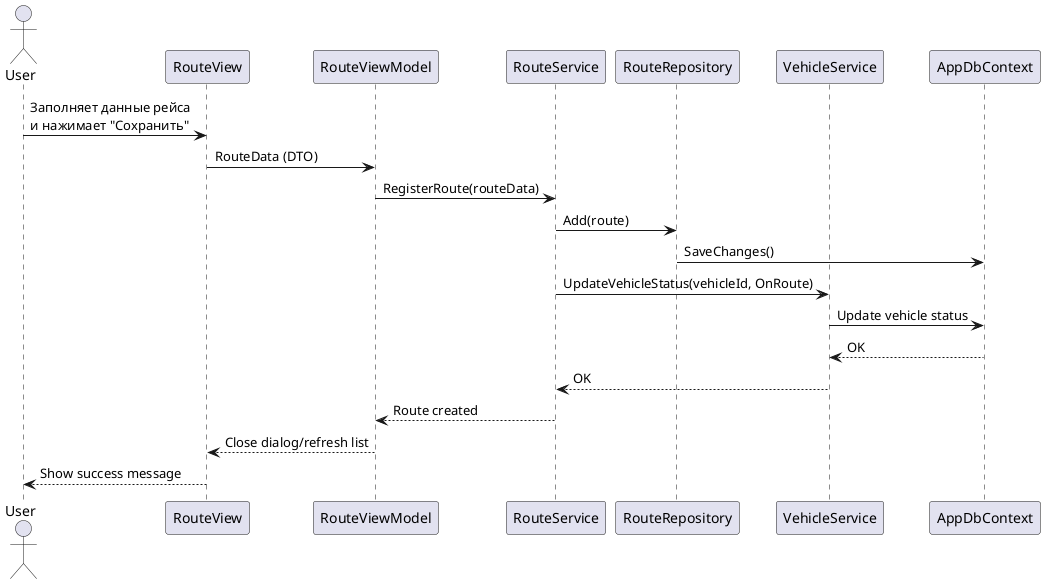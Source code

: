 @startuml RegisterRouteSequence
actor User
participant "RouteView" as View
participant "RouteViewModel" as VM
participant "RouteService" as Service
participant "RouteRepository" as Repo
participant "VehicleService" as VService
participant "AppDbContext" as DB

User -> View: Заполняет данные рейса\nи нажимает "Сохранить"
View -> VM: RouteData (DTO)
VM -> Service: RegisterRoute(routeData)
Service -> Repo: Add(route)
Repo -> DB: SaveChanges()
Service -> VService: UpdateVehicleStatus(vehicleId, OnRoute)
VService -> DB: Update vehicle status
DB --> VService: OK
VService --> Service: OK
Service --> VM: Route created
VM --> View: Close dialog/refresh list
View --> User: Show success message
@enduml
